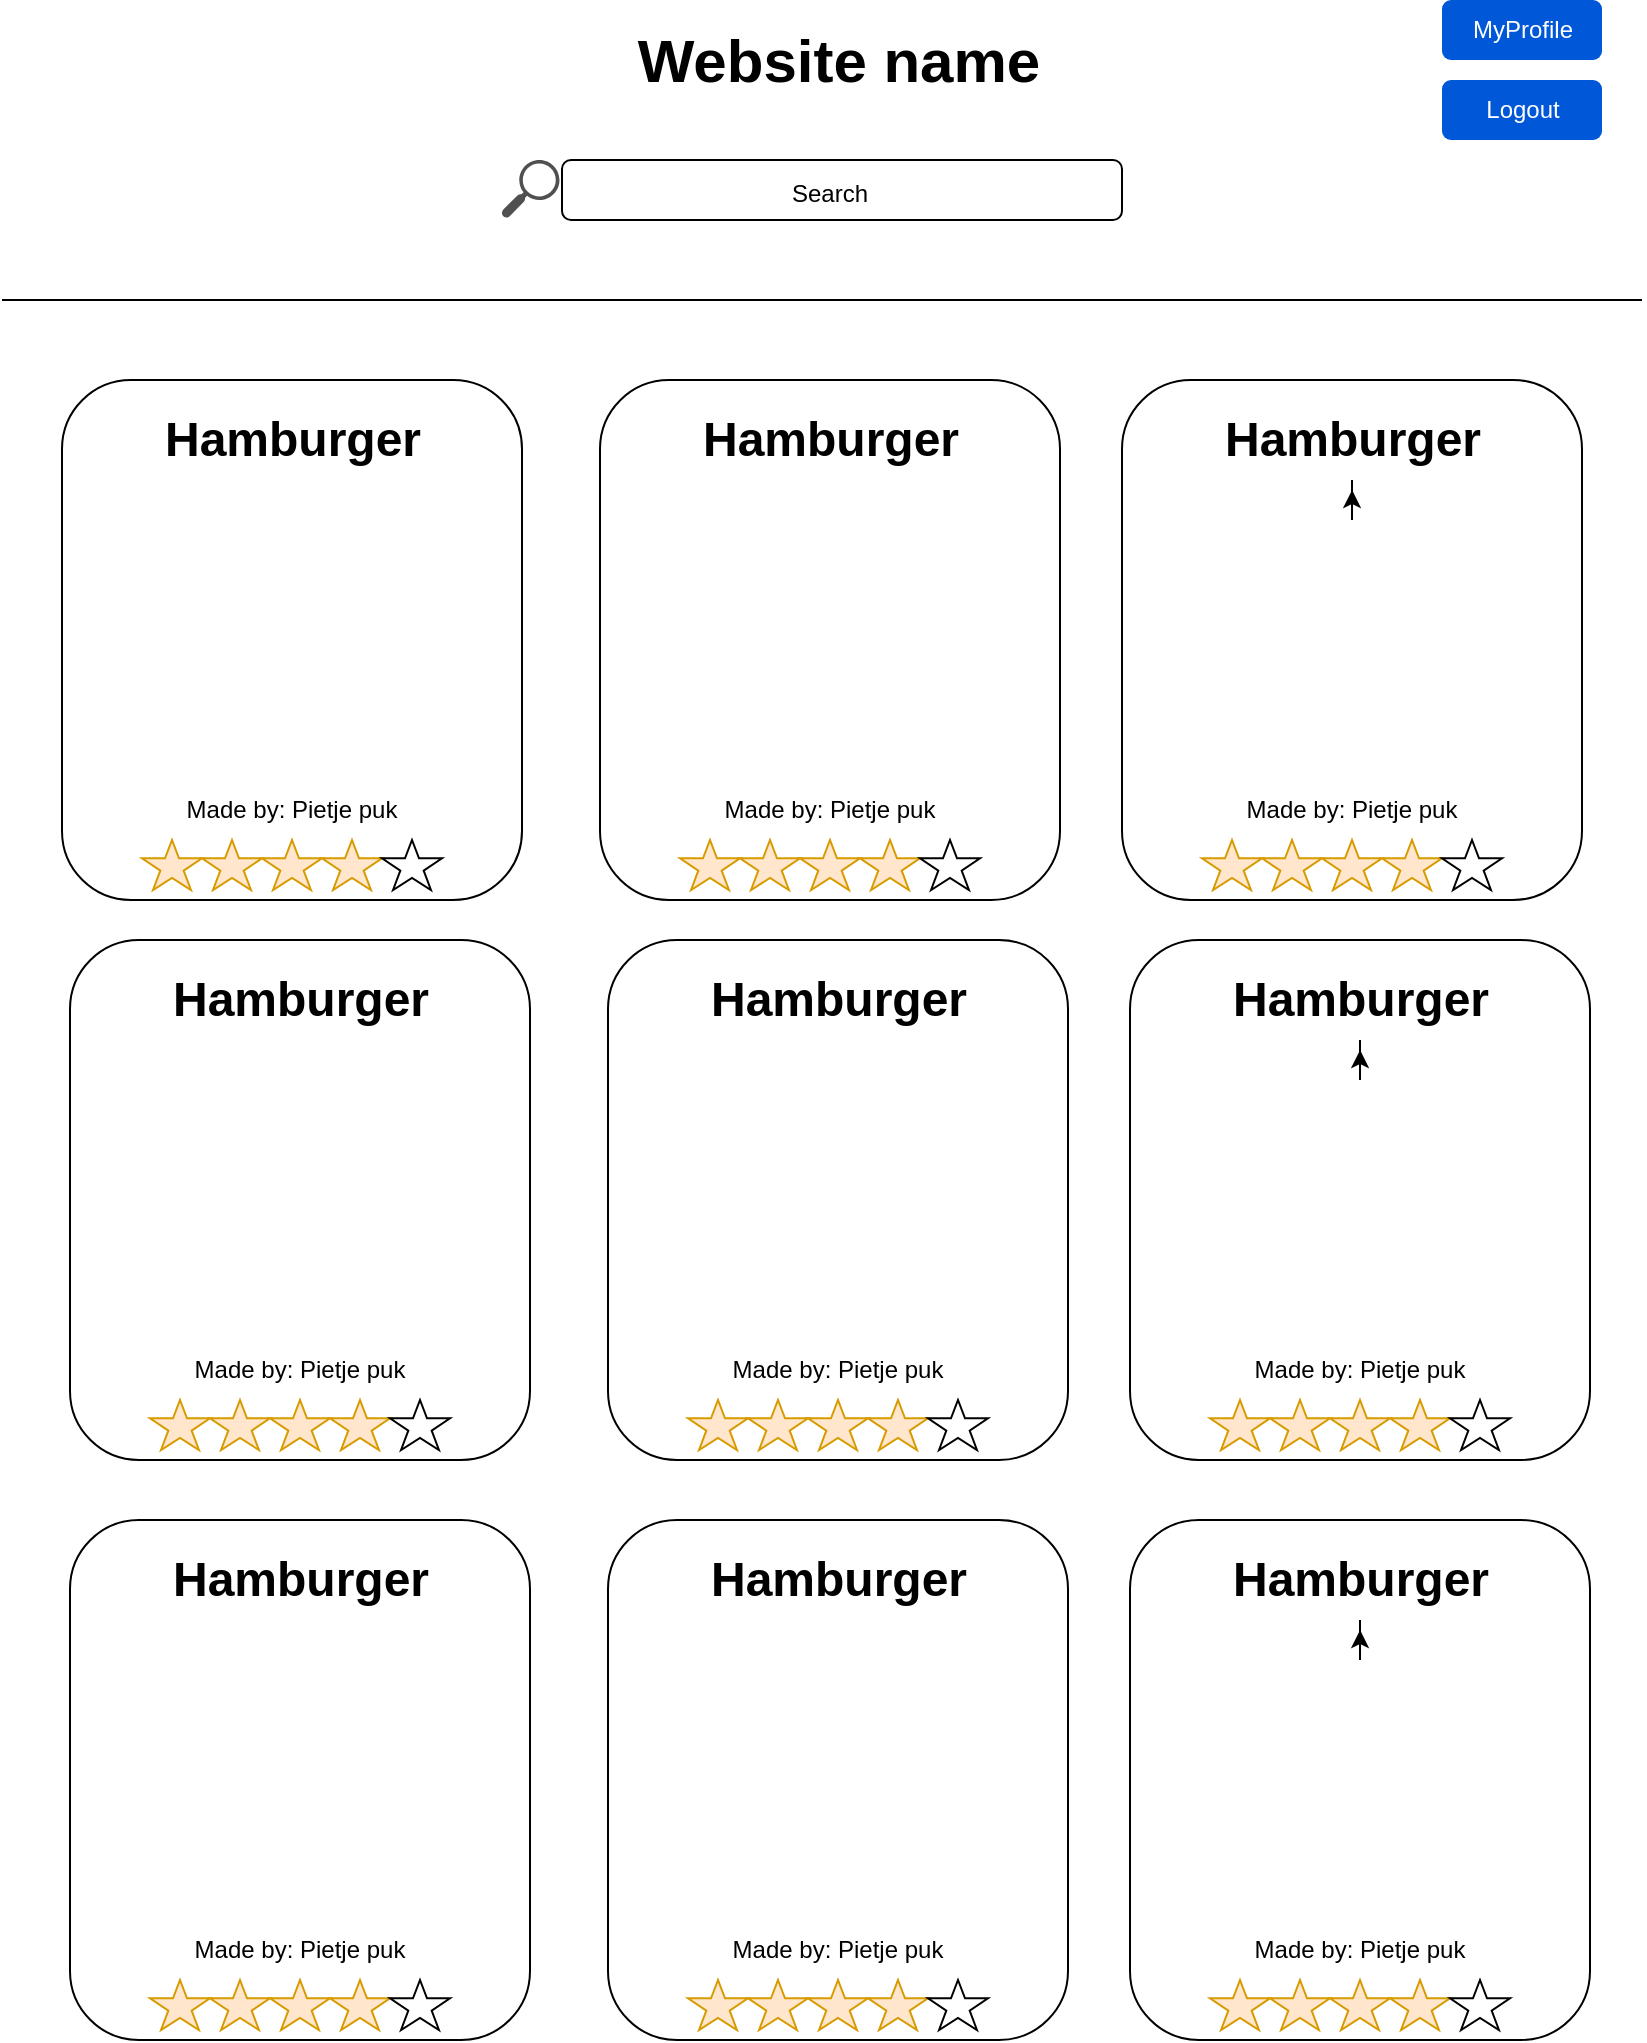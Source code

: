 <mxfile version="20.3.2" type="device"><diagram id="Mp53SOGXg5fgrCoQPBbh" name="Pagina-1"><mxGraphModel dx="2062" dy="1158" grid="1" gridSize="10" guides="1" tooltips="1" connect="1" arrows="1" fold="1" page="1" pageScale="1" pageWidth="827" pageHeight="1169" math="0" shadow="0"><root><mxCell id="0"/><mxCell id="1" parent="0"/><mxCell id="vmai28ZjkONLiA0wgHXc-1" value="" style="rounded=1;whiteSpace=wrap;html=1;" vertex="1" parent="1"><mxGeometry x="30" y="200" width="230" height="260" as="geometry"/></mxCell><mxCell id="vmai28ZjkONLiA0wgHXc-4" value="Hamburger" style="text;strokeColor=none;fillColor=none;html=1;fontSize=24;fontStyle=1;verticalAlign=middle;align=center;" vertex="1" parent="1"><mxGeometry x="95" y="210" width="100" height="40" as="geometry"/></mxCell><mxCell id="vmai28ZjkONLiA0wgHXc-5" value="Made by: Pietje puk" style="text;html=1;strokeColor=none;fillColor=none;align=center;verticalAlign=middle;whiteSpace=wrap;rounded=0;" vertex="1" parent="1"><mxGeometry x="90" y="400" width="110" height="30" as="geometry"/></mxCell><mxCell id="vmai28ZjkONLiA0wgHXc-7" value="" style="verticalLabelPosition=bottom;verticalAlign=top;html=1;shape=mxgraph.basic.star;fillColor=#ffe6cc;strokeColor=#d79b00;" vertex="1" parent="1"><mxGeometry x="130" y="430" width="30" height="25" as="geometry"/></mxCell><mxCell id="vmai28ZjkONLiA0wgHXc-8" value="" style="verticalLabelPosition=bottom;verticalAlign=top;html=1;shape=mxgraph.basic.star;fillColor=#ffe6cc;strokeColor=#d79b00;" vertex="1" parent="1"><mxGeometry x="100" y="430" width="30" height="25" as="geometry"/></mxCell><mxCell id="vmai28ZjkONLiA0wgHXc-9" value="" style="verticalLabelPosition=bottom;verticalAlign=top;html=1;shape=mxgraph.basic.star;fillColor=#ffe6cc;strokeColor=#d79b00;" vertex="1" parent="1"><mxGeometry x="160" y="430" width="30" height="25" as="geometry"/></mxCell><mxCell id="vmai28ZjkONLiA0wgHXc-10" value="" style="verticalLabelPosition=bottom;verticalAlign=top;html=1;shape=mxgraph.basic.star" vertex="1" parent="1"><mxGeometry x="190" y="430" width="30" height="25" as="geometry"/></mxCell><mxCell id="vmai28ZjkONLiA0wgHXc-11" value="" style="verticalLabelPosition=bottom;verticalAlign=top;html=1;shape=mxgraph.basic.star;fillColor=#ffe6cc;strokeColor=#d79b00;" vertex="1" parent="1"><mxGeometry x="70" y="430" width="30" height="25" as="geometry"/></mxCell><mxCell id="vmai28ZjkONLiA0wgHXc-12" value="" style="shape=image;verticalLabelPosition=bottom;labelBackgroundColor=default;verticalAlign=top;aspect=fixed;imageAspect=0;image=https://www.pngfind.com/pngs/m/222-2220705_burger-png-image-background-burger-clipart-png-transparent.png;" vertex="1" parent="1"><mxGeometry x="40.28" y="255" width="209.45" height="145" as="geometry"/></mxCell><mxCell id="vmai28ZjkONLiA0wgHXc-13" value="" style="rounded=1;whiteSpace=wrap;html=1;" vertex="1" parent="1"><mxGeometry x="299" y="200" width="230" height="260" as="geometry"/></mxCell><mxCell id="vmai28ZjkONLiA0wgHXc-14" value="Hamburger" style="text;strokeColor=none;fillColor=none;html=1;fontSize=24;fontStyle=1;verticalAlign=middle;align=center;" vertex="1" parent="1"><mxGeometry x="364" y="210" width="100" height="40" as="geometry"/></mxCell><mxCell id="vmai28ZjkONLiA0wgHXc-15" value="Made by: Pietje puk" style="text;html=1;strokeColor=none;fillColor=none;align=center;verticalAlign=middle;whiteSpace=wrap;rounded=0;" vertex="1" parent="1"><mxGeometry x="359" y="400" width="110" height="30" as="geometry"/></mxCell><mxCell id="vmai28ZjkONLiA0wgHXc-16" value="" style="verticalLabelPosition=bottom;verticalAlign=top;html=1;shape=mxgraph.basic.star;fillColor=#ffe6cc;strokeColor=#d79b00;" vertex="1" parent="1"><mxGeometry x="399" y="430" width="30" height="25" as="geometry"/></mxCell><mxCell id="vmai28ZjkONLiA0wgHXc-17" value="" style="verticalLabelPosition=bottom;verticalAlign=top;html=1;shape=mxgraph.basic.star;fillColor=#ffe6cc;strokeColor=#d79b00;" vertex="1" parent="1"><mxGeometry x="369" y="430" width="30" height="25" as="geometry"/></mxCell><mxCell id="vmai28ZjkONLiA0wgHXc-18" value="" style="verticalLabelPosition=bottom;verticalAlign=top;html=1;shape=mxgraph.basic.star;fillColor=#ffe6cc;strokeColor=#d79b00;" vertex="1" parent="1"><mxGeometry x="429" y="430" width="30" height="25" as="geometry"/></mxCell><mxCell id="vmai28ZjkONLiA0wgHXc-19" value="" style="verticalLabelPosition=bottom;verticalAlign=top;html=1;shape=mxgraph.basic.star" vertex="1" parent="1"><mxGeometry x="459" y="430" width="30" height="25" as="geometry"/></mxCell><mxCell id="vmai28ZjkONLiA0wgHXc-20" value="" style="verticalLabelPosition=bottom;verticalAlign=top;html=1;shape=mxgraph.basic.star;fillColor=#ffe6cc;strokeColor=#d79b00;" vertex="1" parent="1"><mxGeometry x="339" y="430" width="30" height="25" as="geometry"/></mxCell><mxCell id="vmai28ZjkONLiA0wgHXc-21" value="" style="shape=image;verticalLabelPosition=bottom;labelBackgroundColor=default;verticalAlign=top;aspect=fixed;imageAspect=0;image=https://www.pngfind.com/pngs/m/222-2220705_burger-png-image-background-burger-clipart-png-transparent.png;" vertex="1" parent="1"><mxGeometry x="309.28" y="255" width="209.45" height="145" as="geometry"/></mxCell><mxCell id="vmai28ZjkONLiA0wgHXc-22" value="" style="rounded=1;whiteSpace=wrap;html=1;" vertex="1" parent="1"><mxGeometry x="560" y="200" width="230" height="260" as="geometry"/></mxCell><mxCell id="vmai28ZjkONLiA0wgHXc-31" value="" style="edgeStyle=orthogonalEdgeStyle;rounded=0;orthogonalLoop=1;jettySize=auto;html=1;" edge="1" parent="1" source="vmai28ZjkONLiA0wgHXc-23" target="vmai28ZjkONLiA0wgHXc-30"><mxGeometry relative="1" as="geometry"/></mxCell><mxCell id="vmai28ZjkONLiA0wgHXc-23" value="Hamburger" style="text;strokeColor=none;fillColor=none;html=1;fontSize=24;fontStyle=1;verticalAlign=middle;align=center;" vertex="1" parent="1"><mxGeometry x="625" y="210" width="100" height="40" as="geometry"/></mxCell><mxCell id="vmai28ZjkONLiA0wgHXc-24" value="Made by: Pietje puk" style="text;html=1;strokeColor=none;fillColor=none;align=center;verticalAlign=middle;whiteSpace=wrap;rounded=0;" vertex="1" parent="1"><mxGeometry x="620" y="400" width="110" height="30" as="geometry"/></mxCell><mxCell id="vmai28ZjkONLiA0wgHXc-25" value="" style="verticalLabelPosition=bottom;verticalAlign=top;html=1;shape=mxgraph.basic.star;fillColor=#ffe6cc;strokeColor=#d79b00;" vertex="1" parent="1"><mxGeometry x="660" y="430" width="30" height="25" as="geometry"/></mxCell><mxCell id="vmai28ZjkONLiA0wgHXc-26" value="" style="verticalLabelPosition=bottom;verticalAlign=top;html=1;shape=mxgraph.basic.star;fillColor=#ffe6cc;strokeColor=#d79b00;" vertex="1" parent="1"><mxGeometry x="630" y="430" width="30" height="25" as="geometry"/></mxCell><mxCell id="vmai28ZjkONLiA0wgHXc-27" value="" style="verticalLabelPosition=bottom;verticalAlign=top;html=1;shape=mxgraph.basic.star;fillColor=#ffe6cc;strokeColor=#d79b00;" vertex="1" parent="1"><mxGeometry x="690" y="430" width="30" height="25" as="geometry"/></mxCell><mxCell id="vmai28ZjkONLiA0wgHXc-28" value="" style="verticalLabelPosition=bottom;verticalAlign=top;html=1;shape=mxgraph.basic.star" vertex="1" parent="1"><mxGeometry x="720" y="430" width="30" height="25" as="geometry"/></mxCell><mxCell id="vmai28ZjkONLiA0wgHXc-29" value="" style="verticalLabelPosition=bottom;verticalAlign=top;html=1;shape=mxgraph.basic.star;fillColor=#ffe6cc;strokeColor=#d79b00;" vertex="1" parent="1"><mxGeometry x="600" y="430" width="30" height="25" as="geometry"/></mxCell><mxCell id="vmai28ZjkONLiA0wgHXc-30" value="" style="shape=image;verticalLabelPosition=bottom;labelBackgroundColor=default;verticalAlign=top;aspect=fixed;imageAspect=0;image=https://www.pngfind.com/pngs/m/222-2220705_burger-png-image-background-burger-clipart-png-transparent.png;" vertex="1" parent="1"><mxGeometry x="570.28" y="255" width="209.45" height="145" as="geometry"/></mxCell><mxCell id="vmai28ZjkONLiA0wgHXc-32" value="" style="rounded=1;whiteSpace=wrap;html=1;" vertex="1" parent="1"><mxGeometry x="34" y="480" width="230" height="260" as="geometry"/></mxCell><mxCell id="vmai28ZjkONLiA0wgHXc-33" value="Hamburger" style="text;strokeColor=none;fillColor=none;html=1;fontSize=24;fontStyle=1;verticalAlign=middle;align=center;" vertex="1" parent="1"><mxGeometry x="99" y="490" width="100" height="40" as="geometry"/></mxCell><mxCell id="vmai28ZjkONLiA0wgHXc-34" value="Made by: Pietje puk" style="text;html=1;strokeColor=none;fillColor=none;align=center;verticalAlign=middle;whiteSpace=wrap;rounded=0;" vertex="1" parent="1"><mxGeometry x="94" y="680" width="110" height="30" as="geometry"/></mxCell><mxCell id="vmai28ZjkONLiA0wgHXc-35" value="" style="verticalLabelPosition=bottom;verticalAlign=top;html=1;shape=mxgraph.basic.star;fillColor=#ffe6cc;strokeColor=#d79b00;" vertex="1" parent="1"><mxGeometry x="134" y="710" width="30" height="25" as="geometry"/></mxCell><mxCell id="vmai28ZjkONLiA0wgHXc-36" value="" style="verticalLabelPosition=bottom;verticalAlign=top;html=1;shape=mxgraph.basic.star;fillColor=#ffe6cc;strokeColor=#d79b00;" vertex="1" parent="1"><mxGeometry x="104" y="710" width="30" height="25" as="geometry"/></mxCell><mxCell id="vmai28ZjkONLiA0wgHXc-37" value="" style="verticalLabelPosition=bottom;verticalAlign=top;html=1;shape=mxgraph.basic.star;fillColor=#ffe6cc;strokeColor=#d79b00;" vertex="1" parent="1"><mxGeometry x="164" y="710" width="30" height="25" as="geometry"/></mxCell><mxCell id="vmai28ZjkONLiA0wgHXc-38" value="" style="verticalLabelPosition=bottom;verticalAlign=top;html=1;shape=mxgraph.basic.star" vertex="1" parent="1"><mxGeometry x="194" y="710" width="30" height="25" as="geometry"/></mxCell><mxCell id="vmai28ZjkONLiA0wgHXc-39" value="" style="verticalLabelPosition=bottom;verticalAlign=top;html=1;shape=mxgraph.basic.star;fillColor=#ffe6cc;strokeColor=#d79b00;" vertex="1" parent="1"><mxGeometry x="74" y="710" width="30" height="25" as="geometry"/></mxCell><mxCell id="vmai28ZjkONLiA0wgHXc-40" value="" style="shape=image;verticalLabelPosition=bottom;labelBackgroundColor=default;verticalAlign=top;aspect=fixed;imageAspect=0;image=https://www.pngfind.com/pngs/m/222-2220705_burger-png-image-background-burger-clipart-png-transparent.png;" vertex="1" parent="1"><mxGeometry x="44.28" y="535" width="209.45" height="145" as="geometry"/></mxCell><mxCell id="vmai28ZjkONLiA0wgHXc-41" value="" style="rounded=1;whiteSpace=wrap;html=1;" vertex="1" parent="1"><mxGeometry x="303" y="480" width="230" height="260" as="geometry"/></mxCell><mxCell id="vmai28ZjkONLiA0wgHXc-42" value="Hamburger" style="text;strokeColor=none;fillColor=none;html=1;fontSize=24;fontStyle=1;verticalAlign=middle;align=center;" vertex="1" parent="1"><mxGeometry x="368" y="490" width="100" height="40" as="geometry"/></mxCell><mxCell id="vmai28ZjkONLiA0wgHXc-43" value="Made by: Pietje puk" style="text;html=1;strokeColor=none;fillColor=none;align=center;verticalAlign=middle;whiteSpace=wrap;rounded=0;" vertex="1" parent="1"><mxGeometry x="363" y="680" width="110" height="30" as="geometry"/></mxCell><mxCell id="vmai28ZjkONLiA0wgHXc-44" value="" style="verticalLabelPosition=bottom;verticalAlign=top;html=1;shape=mxgraph.basic.star;fillColor=#ffe6cc;strokeColor=#d79b00;" vertex="1" parent="1"><mxGeometry x="403" y="710" width="30" height="25" as="geometry"/></mxCell><mxCell id="vmai28ZjkONLiA0wgHXc-45" value="" style="verticalLabelPosition=bottom;verticalAlign=top;html=1;shape=mxgraph.basic.star;fillColor=#ffe6cc;strokeColor=#d79b00;" vertex="1" parent="1"><mxGeometry x="373" y="710" width="30" height="25" as="geometry"/></mxCell><mxCell id="vmai28ZjkONLiA0wgHXc-46" value="" style="verticalLabelPosition=bottom;verticalAlign=top;html=1;shape=mxgraph.basic.star;fillColor=#ffe6cc;strokeColor=#d79b00;" vertex="1" parent="1"><mxGeometry x="433" y="710" width="30" height="25" as="geometry"/></mxCell><mxCell id="vmai28ZjkONLiA0wgHXc-47" value="" style="verticalLabelPosition=bottom;verticalAlign=top;html=1;shape=mxgraph.basic.star" vertex="1" parent="1"><mxGeometry x="463" y="710" width="30" height="25" as="geometry"/></mxCell><mxCell id="vmai28ZjkONLiA0wgHXc-48" value="" style="verticalLabelPosition=bottom;verticalAlign=top;html=1;shape=mxgraph.basic.star;fillColor=#ffe6cc;strokeColor=#d79b00;" vertex="1" parent="1"><mxGeometry x="343" y="710" width="30" height="25" as="geometry"/></mxCell><mxCell id="vmai28ZjkONLiA0wgHXc-49" value="" style="shape=image;verticalLabelPosition=bottom;labelBackgroundColor=default;verticalAlign=top;aspect=fixed;imageAspect=0;image=https://www.pngfind.com/pngs/m/222-2220705_burger-png-image-background-burger-clipart-png-transparent.png;" vertex="1" parent="1"><mxGeometry x="313.28" y="535" width="209.45" height="145" as="geometry"/></mxCell><mxCell id="vmai28ZjkONLiA0wgHXc-50" value="" style="rounded=1;whiteSpace=wrap;html=1;" vertex="1" parent="1"><mxGeometry x="564" y="480" width="230" height="260" as="geometry"/></mxCell><mxCell id="vmai28ZjkONLiA0wgHXc-51" value="" style="edgeStyle=orthogonalEdgeStyle;rounded=0;orthogonalLoop=1;jettySize=auto;html=1;" edge="1" parent="1" source="vmai28ZjkONLiA0wgHXc-52" target="vmai28ZjkONLiA0wgHXc-59"><mxGeometry relative="1" as="geometry"/></mxCell><mxCell id="vmai28ZjkONLiA0wgHXc-52" value="Hamburger" style="text;strokeColor=none;fillColor=none;html=1;fontSize=24;fontStyle=1;verticalAlign=middle;align=center;" vertex="1" parent="1"><mxGeometry x="629" y="490" width="100" height="40" as="geometry"/></mxCell><mxCell id="vmai28ZjkONLiA0wgHXc-53" value="Made by: Pietje puk" style="text;html=1;strokeColor=none;fillColor=none;align=center;verticalAlign=middle;whiteSpace=wrap;rounded=0;" vertex="1" parent="1"><mxGeometry x="624" y="680" width="110" height="30" as="geometry"/></mxCell><mxCell id="vmai28ZjkONLiA0wgHXc-54" value="" style="verticalLabelPosition=bottom;verticalAlign=top;html=1;shape=mxgraph.basic.star;fillColor=#ffe6cc;strokeColor=#d79b00;" vertex="1" parent="1"><mxGeometry x="664" y="710" width="30" height="25" as="geometry"/></mxCell><mxCell id="vmai28ZjkONLiA0wgHXc-55" value="" style="verticalLabelPosition=bottom;verticalAlign=top;html=1;shape=mxgraph.basic.star;fillColor=#ffe6cc;strokeColor=#d79b00;" vertex="1" parent="1"><mxGeometry x="634" y="710" width="30" height="25" as="geometry"/></mxCell><mxCell id="vmai28ZjkONLiA0wgHXc-56" value="" style="verticalLabelPosition=bottom;verticalAlign=top;html=1;shape=mxgraph.basic.star;fillColor=#ffe6cc;strokeColor=#d79b00;" vertex="1" parent="1"><mxGeometry x="694" y="710" width="30" height="25" as="geometry"/></mxCell><mxCell id="vmai28ZjkONLiA0wgHXc-57" value="" style="verticalLabelPosition=bottom;verticalAlign=top;html=1;shape=mxgraph.basic.star" vertex="1" parent="1"><mxGeometry x="724" y="710" width="30" height="25" as="geometry"/></mxCell><mxCell id="vmai28ZjkONLiA0wgHXc-58" value="" style="verticalLabelPosition=bottom;verticalAlign=top;html=1;shape=mxgraph.basic.star;fillColor=#ffe6cc;strokeColor=#d79b00;" vertex="1" parent="1"><mxGeometry x="604" y="710" width="30" height="25" as="geometry"/></mxCell><mxCell id="vmai28ZjkONLiA0wgHXc-59" value="" style="shape=image;verticalLabelPosition=bottom;labelBackgroundColor=default;verticalAlign=top;aspect=fixed;imageAspect=0;image=https://www.pngfind.com/pngs/m/222-2220705_burger-png-image-background-burger-clipart-png-transparent.png;" vertex="1" parent="1"><mxGeometry x="574.28" y="535" width="209.45" height="145" as="geometry"/></mxCell><mxCell id="vmai28ZjkONLiA0wgHXc-60" value="" style="rounded=1;whiteSpace=wrap;html=1;" vertex="1" parent="1"><mxGeometry x="34" y="770" width="230" height="260" as="geometry"/></mxCell><mxCell id="vmai28ZjkONLiA0wgHXc-61" value="Hamburger" style="text;strokeColor=none;fillColor=none;html=1;fontSize=24;fontStyle=1;verticalAlign=middle;align=center;" vertex="1" parent="1"><mxGeometry x="99" y="780" width="100" height="40" as="geometry"/></mxCell><mxCell id="vmai28ZjkONLiA0wgHXc-62" value="Made by: Pietje puk" style="text;html=1;strokeColor=none;fillColor=none;align=center;verticalAlign=middle;whiteSpace=wrap;rounded=0;" vertex="1" parent="1"><mxGeometry x="94" y="970" width="110" height="30" as="geometry"/></mxCell><mxCell id="vmai28ZjkONLiA0wgHXc-63" value="" style="verticalLabelPosition=bottom;verticalAlign=top;html=1;shape=mxgraph.basic.star;fillColor=#ffe6cc;strokeColor=#d79b00;" vertex="1" parent="1"><mxGeometry x="134" y="1000" width="30" height="25" as="geometry"/></mxCell><mxCell id="vmai28ZjkONLiA0wgHXc-64" value="" style="verticalLabelPosition=bottom;verticalAlign=top;html=1;shape=mxgraph.basic.star;fillColor=#ffe6cc;strokeColor=#d79b00;" vertex="1" parent="1"><mxGeometry x="104" y="1000" width="30" height="25" as="geometry"/></mxCell><mxCell id="vmai28ZjkONLiA0wgHXc-65" value="" style="verticalLabelPosition=bottom;verticalAlign=top;html=1;shape=mxgraph.basic.star;fillColor=#ffe6cc;strokeColor=#d79b00;" vertex="1" parent="1"><mxGeometry x="164" y="1000" width="30" height="25" as="geometry"/></mxCell><mxCell id="vmai28ZjkONLiA0wgHXc-66" value="" style="verticalLabelPosition=bottom;verticalAlign=top;html=1;shape=mxgraph.basic.star" vertex="1" parent="1"><mxGeometry x="194" y="1000" width="30" height="25" as="geometry"/></mxCell><mxCell id="vmai28ZjkONLiA0wgHXc-67" value="" style="verticalLabelPosition=bottom;verticalAlign=top;html=1;shape=mxgraph.basic.star;fillColor=#ffe6cc;strokeColor=#d79b00;" vertex="1" parent="1"><mxGeometry x="74" y="1000" width="30" height="25" as="geometry"/></mxCell><mxCell id="vmai28ZjkONLiA0wgHXc-68" value="" style="shape=image;verticalLabelPosition=bottom;labelBackgroundColor=default;verticalAlign=top;aspect=fixed;imageAspect=0;image=https://www.pngfind.com/pngs/m/222-2220705_burger-png-image-background-burger-clipart-png-transparent.png;" vertex="1" parent="1"><mxGeometry x="44.28" y="825" width="209.45" height="145" as="geometry"/></mxCell><mxCell id="vmai28ZjkONLiA0wgHXc-69" value="" style="rounded=1;whiteSpace=wrap;html=1;" vertex="1" parent="1"><mxGeometry x="303" y="770" width="230" height="260" as="geometry"/></mxCell><mxCell id="vmai28ZjkONLiA0wgHXc-70" value="Hamburger" style="text;strokeColor=none;fillColor=none;html=1;fontSize=24;fontStyle=1;verticalAlign=middle;align=center;" vertex="1" parent="1"><mxGeometry x="368" y="780" width="100" height="40" as="geometry"/></mxCell><mxCell id="vmai28ZjkONLiA0wgHXc-71" value="Made by: Pietje puk" style="text;html=1;strokeColor=none;fillColor=none;align=center;verticalAlign=middle;whiteSpace=wrap;rounded=0;" vertex="1" parent="1"><mxGeometry x="363" y="970" width="110" height="30" as="geometry"/></mxCell><mxCell id="vmai28ZjkONLiA0wgHXc-72" value="" style="verticalLabelPosition=bottom;verticalAlign=top;html=1;shape=mxgraph.basic.star;fillColor=#ffe6cc;strokeColor=#d79b00;" vertex="1" parent="1"><mxGeometry x="403" y="1000" width="30" height="25" as="geometry"/></mxCell><mxCell id="vmai28ZjkONLiA0wgHXc-73" value="" style="verticalLabelPosition=bottom;verticalAlign=top;html=1;shape=mxgraph.basic.star;fillColor=#ffe6cc;strokeColor=#d79b00;" vertex="1" parent="1"><mxGeometry x="373" y="1000" width="30" height="25" as="geometry"/></mxCell><mxCell id="vmai28ZjkONLiA0wgHXc-74" value="" style="verticalLabelPosition=bottom;verticalAlign=top;html=1;shape=mxgraph.basic.star;fillColor=#ffe6cc;strokeColor=#d79b00;" vertex="1" parent="1"><mxGeometry x="433" y="1000" width="30" height="25" as="geometry"/></mxCell><mxCell id="vmai28ZjkONLiA0wgHXc-75" value="" style="verticalLabelPosition=bottom;verticalAlign=top;html=1;shape=mxgraph.basic.star" vertex="1" parent="1"><mxGeometry x="463" y="1000" width="30" height="25" as="geometry"/></mxCell><mxCell id="vmai28ZjkONLiA0wgHXc-76" value="" style="verticalLabelPosition=bottom;verticalAlign=top;html=1;shape=mxgraph.basic.star;fillColor=#ffe6cc;strokeColor=#d79b00;" vertex="1" parent="1"><mxGeometry x="343" y="1000" width="30" height="25" as="geometry"/></mxCell><mxCell id="vmai28ZjkONLiA0wgHXc-77" value="" style="shape=image;verticalLabelPosition=bottom;labelBackgroundColor=default;verticalAlign=top;aspect=fixed;imageAspect=0;image=https://www.pngfind.com/pngs/m/222-2220705_burger-png-image-background-burger-clipart-png-transparent.png;" vertex="1" parent="1"><mxGeometry x="313.28" y="825" width="209.45" height="145" as="geometry"/></mxCell><mxCell id="vmai28ZjkONLiA0wgHXc-78" value="" style="rounded=1;whiteSpace=wrap;html=1;" vertex="1" parent="1"><mxGeometry x="564" y="770" width="230" height="260" as="geometry"/></mxCell><mxCell id="vmai28ZjkONLiA0wgHXc-79" value="" style="edgeStyle=orthogonalEdgeStyle;rounded=0;orthogonalLoop=1;jettySize=auto;html=1;" edge="1" parent="1" source="vmai28ZjkONLiA0wgHXc-80" target="vmai28ZjkONLiA0wgHXc-87"><mxGeometry relative="1" as="geometry"/></mxCell><mxCell id="vmai28ZjkONLiA0wgHXc-80" value="Hamburger" style="text;strokeColor=none;fillColor=none;html=1;fontSize=24;fontStyle=1;verticalAlign=middle;align=center;" vertex="1" parent="1"><mxGeometry x="629" y="780" width="100" height="40" as="geometry"/></mxCell><mxCell id="vmai28ZjkONLiA0wgHXc-81" value="Made by: Pietje puk" style="text;html=1;strokeColor=none;fillColor=none;align=center;verticalAlign=middle;whiteSpace=wrap;rounded=0;" vertex="1" parent="1"><mxGeometry x="624" y="970" width="110" height="30" as="geometry"/></mxCell><mxCell id="vmai28ZjkONLiA0wgHXc-82" value="" style="verticalLabelPosition=bottom;verticalAlign=top;html=1;shape=mxgraph.basic.star;fillColor=#ffe6cc;strokeColor=#d79b00;" vertex="1" parent="1"><mxGeometry x="664" y="1000" width="30" height="25" as="geometry"/></mxCell><mxCell id="vmai28ZjkONLiA0wgHXc-83" value="" style="verticalLabelPosition=bottom;verticalAlign=top;html=1;shape=mxgraph.basic.star;fillColor=#ffe6cc;strokeColor=#d79b00;" vertex="1" parent="1"><mxGeometry x="634" y="1000" width="30" height="25" as="geometry"/></mxCell><mxCell id="vmai28ZjkONLiA0wgHXc-84" value="" style="verticalLabelPosition=bottom;verticalAlign=top;html=1;shape=mxgraph.basic.star;fillColor=#ffe6cc;strokeColor=#d79b00;" vertex="1" parent="1"><mxGeometry x="694" y="1000" width="30" height="25" as="geometry"/></mxCell><mxCell id="vmai28ZjkONLiA0wgHXc-85" value="" style="verticalLabelPosition=bottom;verticalAlign=top;html=1;shape=mxgraph.basic.star" vertex="1" parent="1"><mxGeometry x="724" y="1000" width="30" height="25" as="geometry"/></mxCell><mxCell id="vmai28ZjkONLiA0wgHXc-86" value="" style="verticalLabelPosition=bottom;verticalAlign=top;html=1;shape=mxgraph.basic.star;fillColor=#ffe6cc;strokeColor=#d79b00;" vertex="1" parent="1"><mxGeometry x="604" y="1000" width="30" height="25" as="geometry"/></mxCell><mxCell id="vmai28ZjkONLiA0wgHXc-87" value="" style="shape=image;verticalLabelPosition=bottom;labelBackgroundColor=default;verticalAlign=top;aspect=fixed;imageAspect=0;image=https://www.pngfind.com/pngs/m/222-2220705_burger-png-image-background-burger-clipart-png-transparent.png;" vertex="1" parent="1"><mxGeometry x="574.28" y="825" width="209.45" height="145" as="geometry"/></mxCell><mxCell id="vmai28ZjkONLiA0wgHXc-116" value="" style="endArrow=none;html=1;rounded=0;" edge="1" parent="1"><mxGeometry width="50" height="50" relative="1" as="geometry"><mxPoint y="160" as="sourcePoint"/><mxPoint x="820" y="160" as="targetPoint"/></mxGeometry></mxCell><mxCell id="vmai28ZjkONLiA0wgHXc-117" value="" style="sketch=0;pointerEvents=1;shadow=0;dashed=0;html=1;strokeColor=none;fillColor=#505050;labelPosition=center;verticalLabelPosition=bottom;verticalAlign=top;outlineConnect=0;align=center;shape=mxgraph.office.concepts.search;" vertex="1" parent="1"><mxGeometry x="249.73" y="90" width="29" height="29" as="geometry"/></mxCell><mxCell id="vmai28ZjkONLiA0wgHXc-118" value="" style="rounded=1;whiteSpace=wrap;html=1;" vertex="1" parent="1"><mxGeometry x="280" y="90" width="280" height="30" as="geometry"/></mxCell><mxCell id="vmai28ZjkONLiA0wgHXc-119" value="Logout" style="rounded=1;fillColor=#0057D8;strokeColor=none;html=1;fontColor=#ffffff;align=center;verticalAlign=middle;fontStyle=0;fontSize=12;sketch=0;" vertex="1" parent="1"><mxGeometry x="720" y="50" width="80" height="30" as="geometry"/></mxCell><mxCell id="vmai28ZjkONLiA0wgHXc-120" value="MyProfile" style="rounded=1;fillColor=#0057D8;strokeColor=none;html=1;fontColor=#ffffff;align=center;verticalAlign=middle;fontStyle=0;fontSize=12;sketch=0;" vertex="1" parent="1"><mxGeometry x="720" y="10" width="80" height="30" as="geometry"/></mxCell><mxCell id="vmai28ZjkONLiA0wgHXc-121" value="&lt;font style=&quot;font-size: 30px;&quot;&gt;Website name&lt;/font&gt;" style="text;strokeColor=none;fillColor=none;html=1;fontSize=24;fontStyle=1;verticalAlign=middle;align=center;" vertex="1" parent="1"><mxGeometry x="368" y="20" width="100" height="40" as="geometry"/></mxCell><mxCell id="vmai28ZjkONLiA0wgHXc-122" value="&lt;font style=&quot;font-size: 12px;&quot;&gt;Search&lt;/font&gt;" style="text;html=1;strokeColor=none;fillColor=none;align=center;verticalAlign=middle;whiteSpace=wrap;rounded=0;fontSize=30;" vertex="1" parent="1"><mxGeometry x="384" y="90" width="60" height="19.5" as="geometry"/></mxCell><mxCell id="vmai28ZjkONLiA0wgHXc-123" value="" style="shape=image;html=1;verticalAlign=top;verticalLabelPosition=bottom;labelBackgroundColor=#ffffff;imageAspect=0;aspect=fixed;image=https://cdn0.iconfinder.com/data/icons/user-interface-1-32/32/hamburger-menu-128.png;fontSize=12;" vertex="1" parent="1"><mxGeometry x="40.28" y="40" width="80" height="80" as="geometry"/></mxCell></root></mxGraphModel></diagram></mxfile>